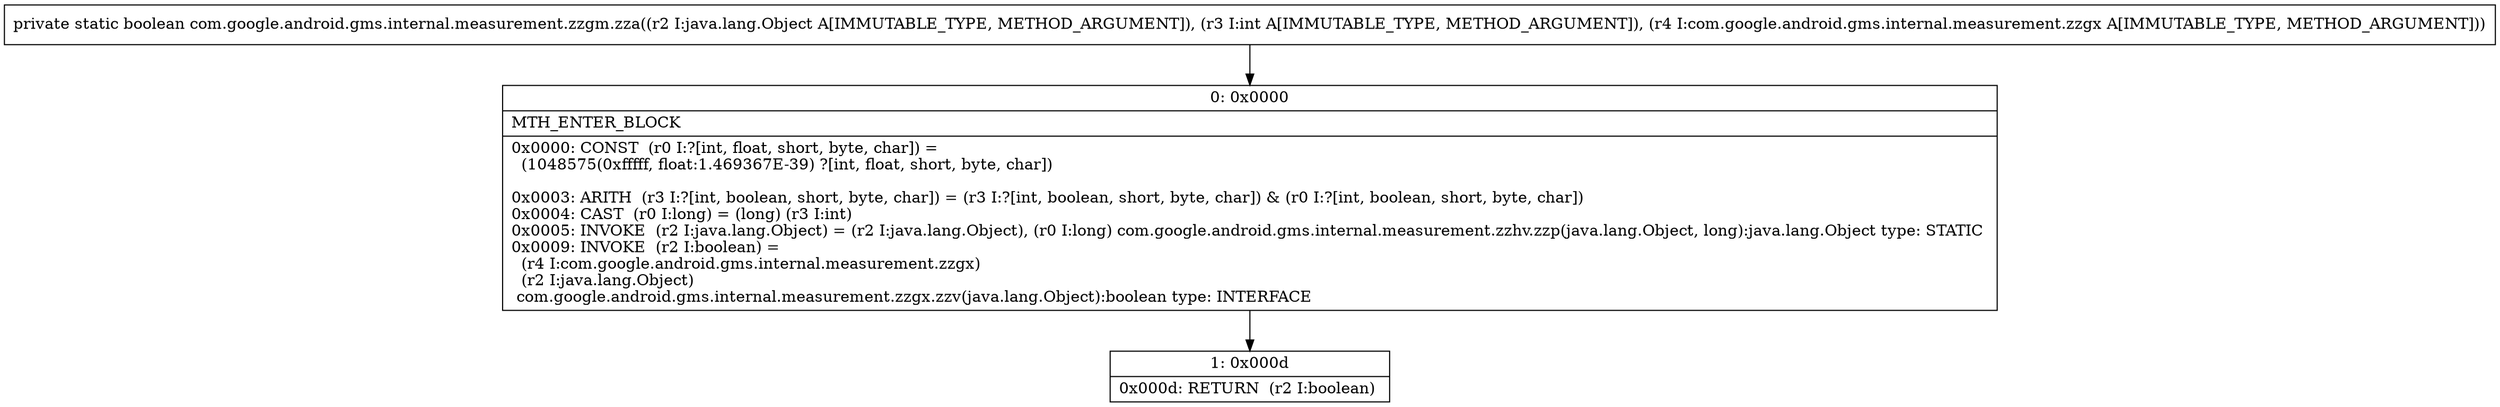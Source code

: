 digraph "CFG forcom.google.android.gms.internal.measurement.zzgm.zza(Ljava\/lang\/Object;ILcom\/google\/android\/gms\/internal\/measurement\/zzgx;)Z" {
Node_0 [shape=record,label="{0\:\ 0x0000|MTH_ENTER_BLOCK\l|0x0000: CONST  (r0 I:?[int, float, short, byte, char]) = \l  (1048575(0xfffff, float:1.469367E\-39) ?[int, float, short, byte, char])\l \l0x0003: ARITH  (r3 I:?[int, boolean, short, byte, char]) = (r3 I:?[int, boolean, short, byte, char]) & (r0 I:?[int, boolean, short, byte, char]) \l0x0004: CAST  (r0 I:long) = (long) (r3 I:int) \l0x0005: INVOKE  (r2 I:java.lang.Object) = (r2 I:java.lang.Object), (r0 I:long) com.google.android.gms.internal.measurement.zzhv.zzp(java.lang.Object, long):java.lang.Object type: STATIC \l0x0009: INVOKE  (r2 I:boolean) = \l  (r4 I:com.google.android.gms.internal.measurement.zzgx)\l  (r2 I:java.lang.Object)\l com.google.android.gms.internal.measurement.zzgx.zzv(java.lang.Object):boolean type: INTERFACE \l}"];
Node_1 [shape=record,label="{1\:\ 0x000d|0x000d: RETURN  (r2 I:boolean) \l}"];
MethodNode[shape=record,label="{private static boolean com.google.android.gms.internal.measurement.zzgm.zza((r2 I:java.lang.Object A[IMMUTABLE_TYPE, METHOD_ARGUMENT]), (r3 I:int A[IMMUTABLE_TYPE, METHOD_ARGUMENT]), (r4 I:com.google.android.gms.internal.measurement.zzgx A[IMMUTABLE_TYPE, METHOD_ARGUMENT])) }"];
MethodNode -> Node_0;
Node_0 -> Node_1;
}

